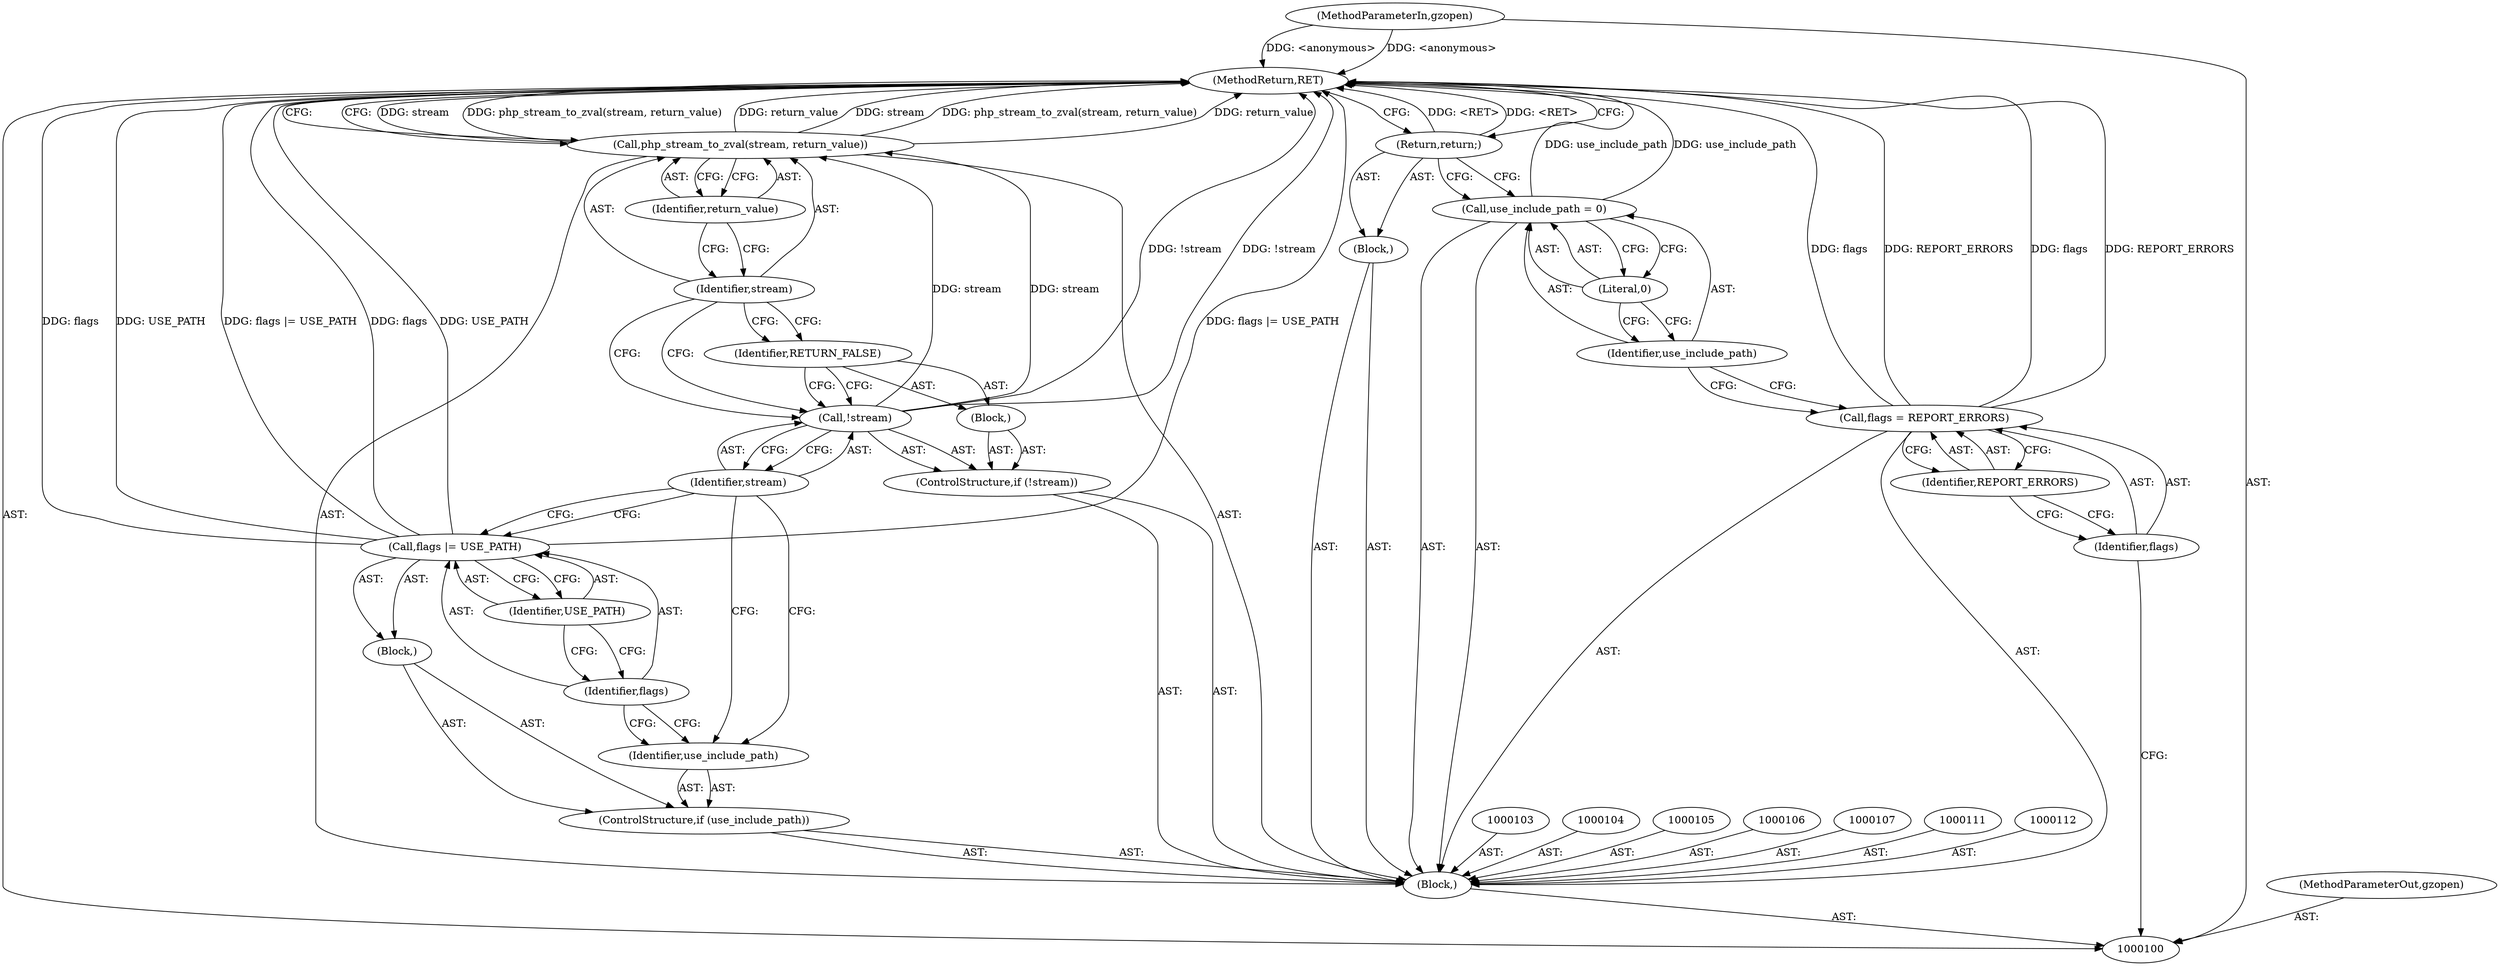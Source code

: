 digraph "0_php_4435b9142ff9813845d5c97ab29a5d637bedb257_9" {
"1000101" [label="(MethodParameterIn,gzopen)"];
"1000160" [label="(MethodParameterOut,gzopen)"];
"1000132" [label="(MethodReturn,RET)"];
"1000116" [label="(Block,)"];
"1000117" [label="(Return,return;)"];
"1000118" [label="(ControlStructure,if (use_include_path))"];
"1000120" [label="(Block,)"];
"1000119" [label="(Identifier,use_include_path)"];
"1000123" [label="(Identifier,USE_PATH)"];
"1000121" [label="(Call,flags |= USE_PATH)"];
"1000122" [label="(Identifier,flags)"];
"1000102" [label="(Block,)"];
"1000124" [label="(ControlStructure,if (!stream))"];
"1000127" [label="(Block,)"];
"1000125" [label="(Call,!stream)"];
"1000126" [label="(Identifier,stream)"];
"1000128" [label="(Identifier,RETURN_FALSE)"];
"1000129" [label="(Call,php_stream_to_zval(stream, return_value))"];
"1000130" [label="(Identifier,stream)"];
"1000131" [label="(Identifier,return_value)"];
"1000110" [label="(Identifier,REPORT_ERRORS)"];
"1000108" [label="(Call,flags = REPORT_ERRORS)"];
"1000109" [label="(Identifier,flags)"];
"1000113" [label="(Call,use_include_path = 0)"];
"1000114" [label="(Identifier,use_include_path)"];
"1000115" [label="(Literal,0)"];
"1000101" -> "1000100"  [label="AST: "];
"1000101" -> "1000132"  [label="DDG: <anonymous>"];
"1000160" -> "1000100"  [label="AST: "];
"1000132" -> "1000100"  [label="AST: "];
"1000132" -> "1000117"  [label="CFG: "];
"1000132" -> "1000129"  [label="CFG: "];
"1000117" -> "1000132"  [label="DDG: <RET>"];
"1000129" -> "1000132"  [label="DDG: stream"];
"1000129" -> "1000132"  [label="DDG: php_stream_to_zval(stream, return_value)"];
"1000129" -> "1000132"  [label="DDG: return_value"];
"1000125" -> "1000132"  [label="DDG: !stream"];
"1000113" -> "1000132"  [label="DDG: use_include_path"];
"1000121" -> "1000132"  [label="DDG: USE_PATH"];
"1000121" -> "1000132"  [label="DDG: flags |= USE_PATH"];
"1000121" -> "1000132"  [label="DDG: flags"];
"1000108" -> "1000132"  [label="DDG: flags"];
"1000108" -> "1000132"  [label="DDG: REPORT_ERRORS"];
"1000101" -> "1000132"  [label="DDG: <anonymous>"];
"1000116" -> "1000102"  [label="AST: "];
"1000117" -> "1000116"  [label="AST: "];
"1000117" -> "1000116"  [label="AST: "];
"1000117" -> "1000113"  [label="CFG: "];
"1000132" -> "1000117"  [label="CFG: "];
"1000117" -> "1000132"  [label="DDG: <RET>"];
"1000118" -> "1000102"  [label="AST: "];
"1000119" -> "1000118"  [label="AST: "];
"1000120" -> "1000118"  [label="AST: "];
"1000120" -> "1000118"  [label="AST: "];
"1000121" -> "1000120"  [label="AST: "];
"1000119" -> "1000118"  [label="AST: "];
"1000122" -> "1000119"  [label="CFG: "];
"1000126" -> "1000119"  [label="CFG: "];
"1000123" -> "1000121"  [label="AST: "];
"1000123" -> "1000122"  [label="CFG: "];
"1000121" -> "1000123"  [label="CFG: "];
"1000121" -> "1000120"  [label="AST: "];
"1000121" -> "1000123"  [label="CFG: "];
"1000122" -> "1000121"  [label="AST: "];
"1000123" -> "1000121"  [label="AST: "];
"1000126" -> "1000121"  [label="CFG: "];
"1000121" -> "1000132"  [label="DDG: USE_PATH"];
"1000121" -> "1000132"  [label="DDG: flags |= USE_PATH"];
"1000121" -> "1000132"  [label="DDG: flags"];
"1000122" -> "1000121"  [label="AST: "];
"1000122" -> "1000119"  [label="CFG: "];
"1000123" -> "1000122"  [label="CFG: "];
"1000102" -> "1000100"  [label="AST: "];
"1000103" -> "1000102"  [label="AST: "];
"1000104" -> "1000102"  [label="AST: "];
"1000105" -> "1000102"  [label="AST: "];
"1000106" -> "1000102"  [label="AST: "];
"1000107" -> "1000102"  [label="AST: "];
"1000108" -> "1000102"  [label="AST: "];
"1000111" -> "1000102"  [label="AST: "];
"1000112" -> "1000102"  [label="AST: "];
"1000113" -> "1000102"  [label="AST: "];
"1000116" -> "1000102"  [label="AST: "];
"1000118" -> "1000102"  [label="AST: "];
"1000124" -> "1000102"  [label="AST: "];
"1000129" -> "1000102"  [label="AST: "];
"1000124" -> "1000102"  [label="AST: "];
"1000125" -> "1000124"  [label="AST: "];
"1000127" -> "1000124"  [label="AST: "];
"1000127" -> "1000124"  [label="AST: "];
"1000128" -> "1000127"  [label="AST: "];
"1000125" -> "1000124"  [label="AST: "];
"1000125" -> "1000126"  [label="CFG: "];
"1000126" -> "1000125"  [label="AST: "];
"1000128" -> "1000125"  [label="CFG: "];
"1000130" -> "1000125"  [label="CFG: "];
"1000125" -> "1000132"  [label="DDG: !stream"];
"1000125" -> "1000129"  [label="DDG: stream"];
"1000126" -> "1000125"  [label="AST: "];
"1000126" -> "1000121"  [label="CFG: "];
"1000126" -> "1000119"  [label="CFG: "];
"1000125" -> "1000126"  [label="CFG: "];
"1000128" -> "1000127"  [label="AST: "];
"1000128" -> "1000125"  [label="CFG: "];
"1000130" -> "1000128"  [label="CFG: "];
"1000129" -> "1000102"  [label="AST: "];
"1000129" -> "1000131"  [label="CFG: "];
"1000130" -> "1000129"  [label="AST: "];
"1000131" -> "1000129"  [label="AST: "];
"1000132" -> "1000129"  [label="CFG: "];
"1000129" -> "1000132"  [label="DDG: stream"];
"1000129" -> "1000132"  [label="DDG: php_stream_to_zval(stream, return_value)"];
"1000129" -> "1000132"  [label="DDG: return_value"];
"1000125" -> "1000129"  [label="DDG: stream"];
"1000130" -> "1000129"  [label="AST: "];
"1000130" -> "1000128"  [label="CFG: "];
"1000130" -> "1000125"  [label="CFG: "];
"1000131" -> "1000130"  [label="CFG: "];
"1000131" -> "1000129"  [label="AST: "];
"1000131" -> "1000130"  [label="CFG: "];
"1000129" -> "1000131"  [label="CFG: "];
"1000110" -> "1000108"  [label="AST: "];
"1000110" -> "1000109"  [label="CFG: "];
"1000108" -> "1000110"  [label="CFG: "];
"1000108" -> "1000102"  [label="AST: "];
"1000108" -> "1000110"  [label="CFG: "];
"1000109" -> "1000108"  [label="AST: "];
"1000110" -> "1000108"  [label="AST: "];
"1000114" -> "1000108"  [label="CFG: "];
"1000108" -> "1000132"  [label="DDG: flags"];
"1000108" -> "1000132"  [label="DDG: REPORT_ERRORS"];
"1000109" -> "1000108"  [label="AST: "];
"1000109" -> "1000100"  [label="CFG: "];
"1000110" -> "1000109"  [label="CFG: "];
"1000113" -> "1000102"  [label="AST: "];
"1000113" -> "1000115"  [label="CFG: "];
"1000114" -> "1000113"  [label="AST: "];
"1000115" -> "1000113"  [label="AST: "];
"1000117" -> "1000113"  [label="CFG: "];
"1000113" -> "1000132"  [label="DDG: use_include_path"];
"1000114" -> "1000113"  [label="AST: "];
"1000114" -> "1000108"  [label="CFG: "];
"1000115" -> "1000114"  [label="CFG: "];
"1000115" -> "1000113"  [label="AST: "];
"1000115" -> "1000114"  [label="CFG: "];
"1000113" -> "1000115"  [label="CFG: "];
}

